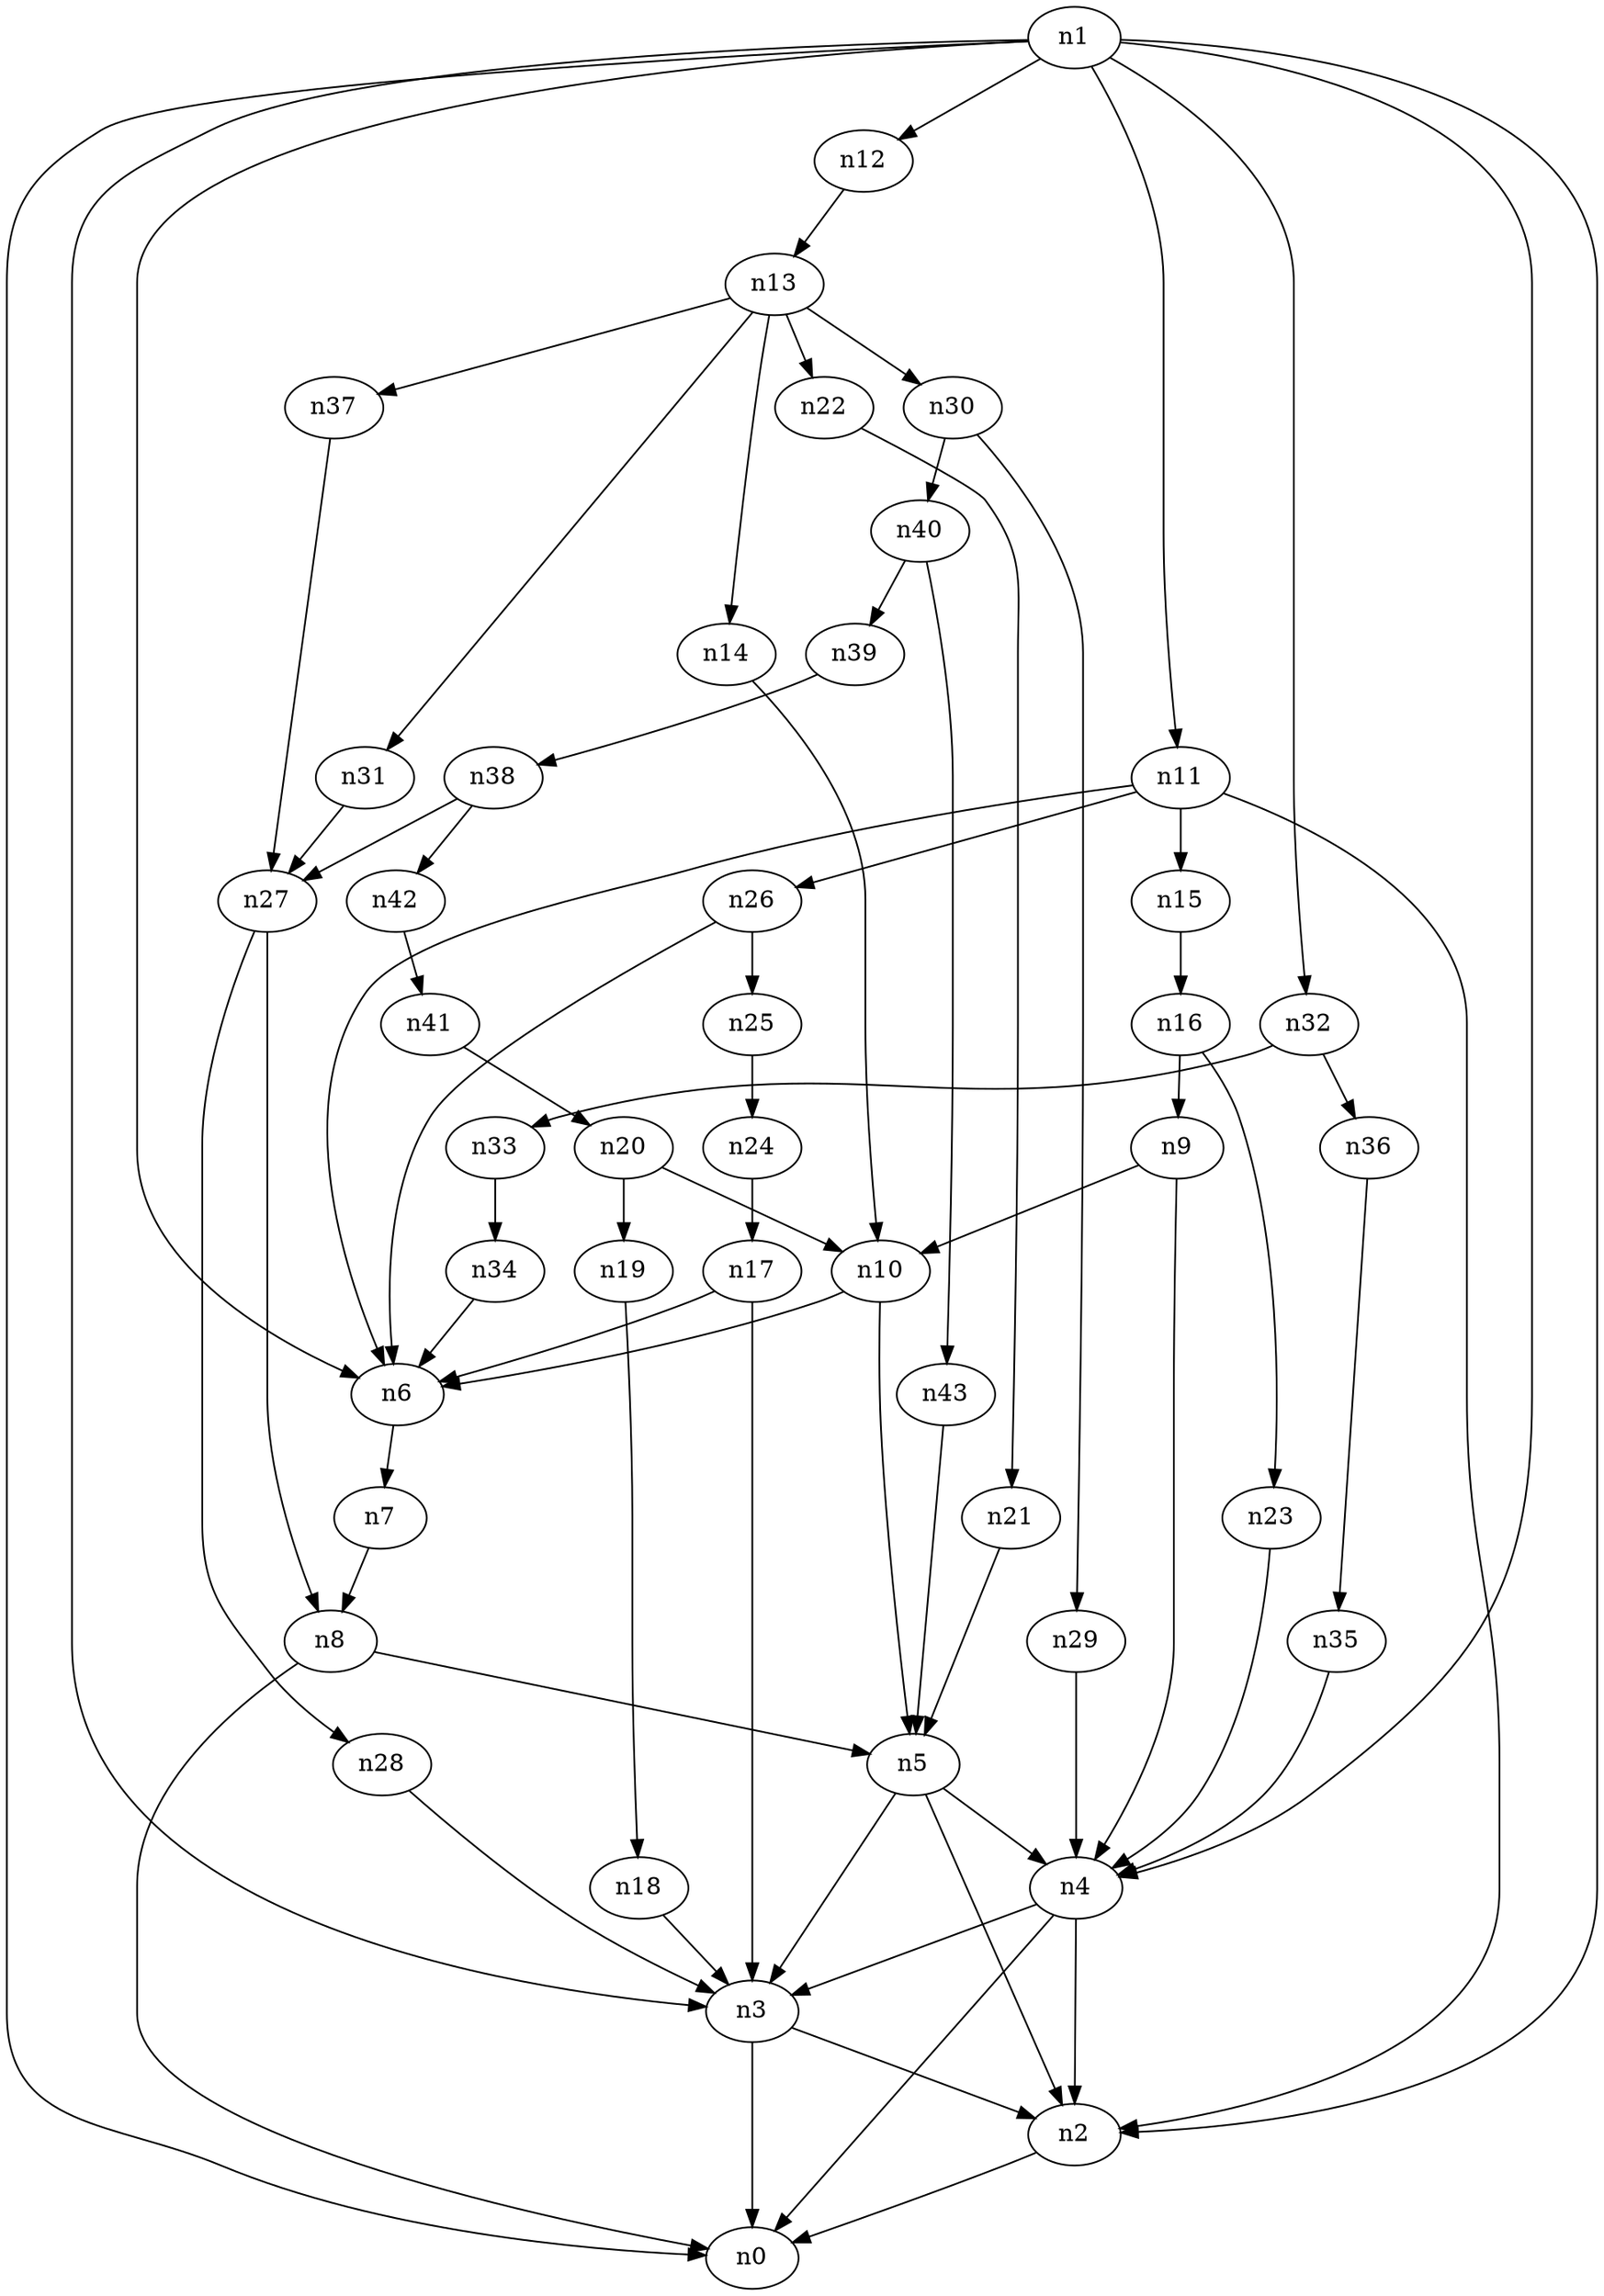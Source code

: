 digraph G {
	n1 -> n0	 [_graphml_id=e0];
	n1 -> n2	 [_graphml_id=e1];
	n1 -> n3	 [_graphml_id=e6];
	n1 -> n4	 [_graphml_id=e9];
	n1 -> n6	 [_graphml_id=e13];
	n1 -> n11	 [_graphml_id=e20];
	n1 -> n12	 [_graphml_id=e22];
	n1 -> n32	 [_graphml_id=e55];
	n2 -> n0	 [_graphml_id=e5];
	n3 -> n0	 [_graphml_id=e8];
	n3 -> n2	 [_graphml_id=e2];
	n4 -> n0	 [_graphml_id=e4];
	n4 -> n2	 [_graphml_id=e7];
	n4 -> n3	 [_graphml_id=e3];
	n5 -> n2	 [_graphml_id=e12];
	n5 -> n3	 [_graphml_id=e11];
	n5 -> n4	 [_graphml_id=e10];
	n6 -> n7	 [_graphml_id=e14];
	n7 -> n8	 [_graphml_id=e15];
	n8 -> n0	 [_graphml_id=e16];
	n8 -> n5	 [_graphml_id=e31];
	n9 -> n4	 [_graphml_id=e17];
	n9 -> n10	 [_graphml_id=e18];
	n10 -> n5	 [_graphml_id=e64];
	n10 -> n6	 [_graphml_id=e19];
	n11 -> n2	 [_graphml_id=e41];
	n11 -> n6	 [_graphml_id=e21];
	n11 -> n15	 [_graphml_id=e26];
	n11 -> n26	 [_graphml_id=e54];
	n12 -> n13	 [_graphml_id=e23];
	n13 -> n14	 [_graphml_id=e24];
	n13 -> n22	 [_graphml_id=e38];
	n13 -> n30	 [_graphml_id=e51];
	n13 -> n31	 [_graphml_id=e53];
	n13 -> n37	 [_graphml_id=e62];
	n14 -> n10	 [_graphml_id=e25];
	n15 -> n16	 [_graphml_id=e27];
	n16 -> n9	 [_graphml_id=e28];
	n16 -> n23	 [_graphml_id=e40];
	n17 -> n3	 [_graphml_id=e29];
	n17 -> n6	 [_graphml_id=e30];
	n18 -> n3	 [_graphml_id=e32];
	n19 -> n18	 [_graphml_id=e33];
	n20 -> n10	 [_graphml_id=e35];
	n20 -> n19	 [_graphml_id=e34];
	n21 -> n5	 [_graphml_id=e36];
	n22 -> n21	 [_graphml_id=e37];
	n23 -> n4	 [_graphml_id=e39];
	n24 -> n17	 [_graphml_id=e42];
	n25 -> n24	 [_graphml_id=e43];
	n26 -> n6	 [_graphml_id=e45];
	n26 -> n25	 [_graphml_id=e44];
	n27 -> n8	 [_graphml_id=e46];
	n27 -> n28	 [_graphml_id=e47];
	n28 -> n3	 [_graphml_id=e48];
	n29 -> n4	 [_graphml_id=e49];
	n30 -> n29	 [_graphml_id=e50];
	n30 -> n40	 [_graphml_id=e68];
	n31 -> n27	 [_graphml_id=e52];
	n32 -> n33	 [_graphml_id=e56];
	n32 -> n36	 [_graphml_id=e61];
	n33 -> n34	 [_graphml_id=e57];
	n34 -> n6	 [_graphml_id=e58];
	n35 -> n4	 [_graphml_id=e59];
	n36 -> n35	 [_graphml_id=e60];
	n37 -> n27	 [_graphml_id=e63];
	n38 -> n27	 [_graphml_id=e65];
	n38 -> n42	 [_graphml_id=e71];
	n39 -> n38	 [_graphml_id=e66];
	n40 -> n39	 [_graphml_id=e67];
	n40 -> n43	 [_graphml_id=e72];
	n41 -> n20	 [_graphml_id=e69];
	n42 -> n41	 [_graphml_id=e70];
	n43 -> n5	 [_graphml_id=e73];
}
